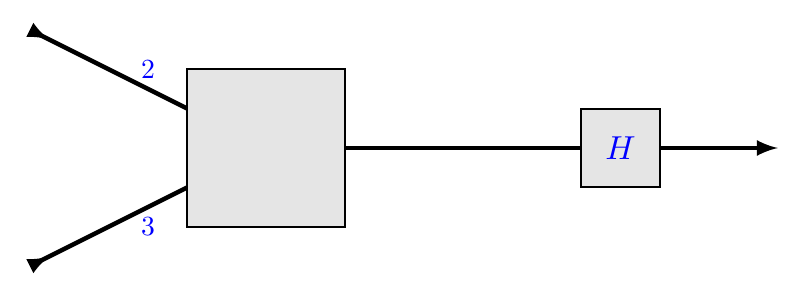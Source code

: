 \begin{tikzpicture}[scale=0.5]

\foreach \name / \y in {-3,3}{
  \draw[-<,>=latex,ultra thick] (0,0)--(-6,\y);
}

\node[blue] at (-3,2) {$2$};
\node[blue] at (-3,-2) {$3$};

%\node[left,red] at (-6,3) {$x$};
%\node[left,red] at (-6,-3) {$y$};

%\node[red,scale=0.8] at (4,0.5) {$2 x + 3y$};

\draw[thick,fill=black!10] (-2,-2) rectangle ++ (4,4);
\draw[ultra thick] (2,0) --  (8,0);
\draw[thick,fill=black!10] (8,-1) rectangle ++ (2,2);
\draw[->,>=latex,ultra thick] (10,0) -- ++ (3,0); 
% node[right,red] {$ 
% \left\{\begin{array}{ll}
% 1 &  \mathrm{ si } \ \ 2x+3y \ge 0 \\
% 0  & \mathrm{ sinon} \\
% \end{array}\right.$};

% \node[blue,scale=1.2] at (0,0) {$f$};
\node[blue,scale=1.2] at (9,0) {$H$};
%\node at (-8,0) {entr\'ees};
%\node at (1,-4) {fonction lin\'eaire};
%\node[text width=2cm,align=center] at (8,-2.5) {fonction d'activation};

\end{tikzpicture}  